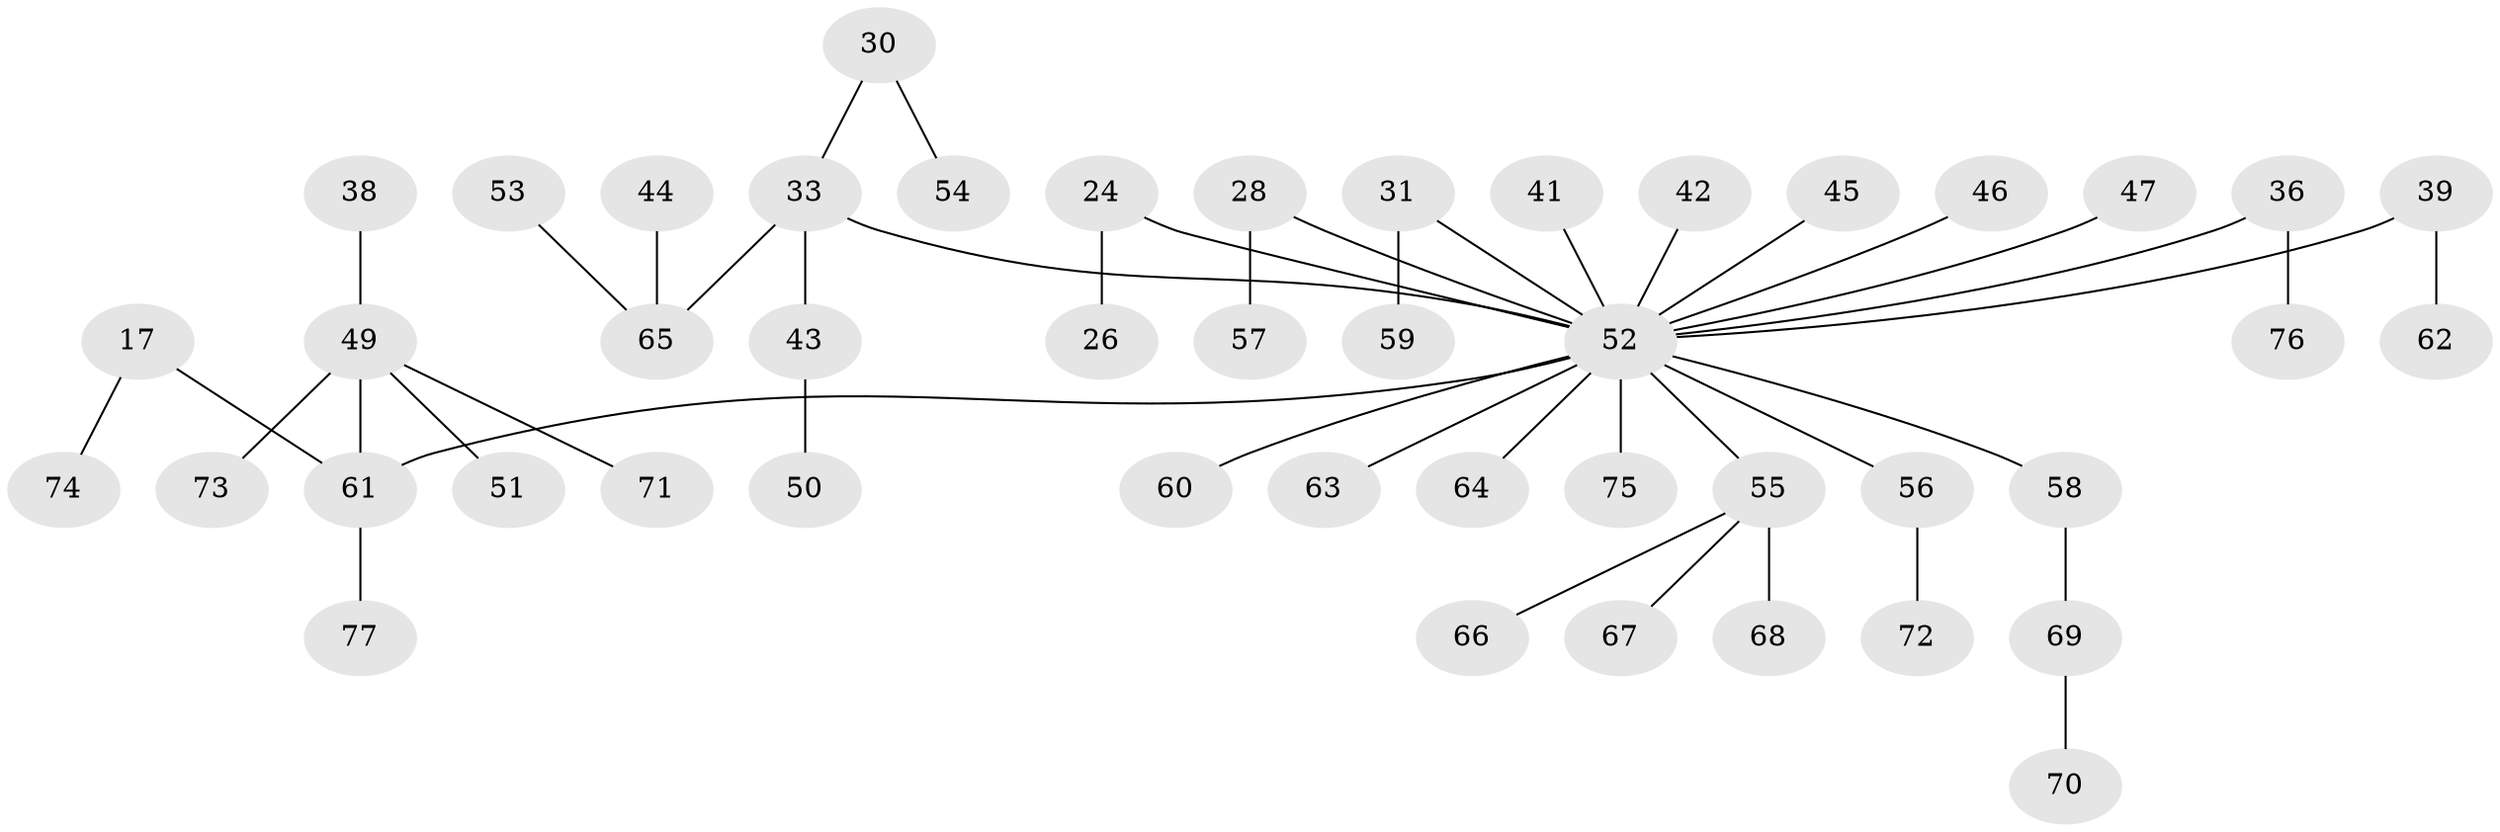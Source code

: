 // original degree distribution, {4: 0.11688311688311688, 2: 0.2857142857142857, 3: 0.14285714285714285, 5: 0.012987012987012988, 1: 0.44155844155844154}
// Generated by graph-tools (version 1.1) at 2025/56/03/04/25 21:56:02]
// undirected, 46 vertices, 45 edges
graph export_dot {
graph [start="1"]
  node [color=gray90,style=filled];
  17;
  24;
  26;
  28;
  30;
  31;
  33 [super="+6+11"];
  36;
  38;
  39;
  41;
  42;
  43;
  44;
  45;
  46;
  47;
  49 [super="+16+35+37"];
  50;
  51;
  52 [super="+48+40"];
  53;
  54;
  55;
  56;
  57;
  58;
  59;
  60;
  61 [super="+10"];
  62;
  63;
  64;
  65 [super="+13+18"];
  66;
  67;
  68;
  69;
  70;
  71;
  72;
  73;
  74;
  75;
  76;
  77;
  17 -- 74;
  17 -- 61;
  24 -- 26;
  24 -- 52;
  28 -- 57;
  28 -- 52;
  30 -- 54;
  30 -- 33;
  31 -- 59;
  31 -- 52;
  33 -- 43;
  33 -- 52;
  33 -- 65;
  36 -- 76;
  36 -- 52;
  38 -- 49;
  39 -- 62;
  39 -- 52;
  41 -- 52;
  42 -- 52;
  43 -- 50;
  44 -- 65;
  45 -- 52;
  46 -- 52;
  47 -- 52;
  49 -- 51;
  49 -- 73;
  49 -- 61;
  49 -- 71;
  52 -- 58;
  52 -- 55;
  52 -- 64;
  52 -- 75;
  52 -- 56;
  52 -- 60;
  52 -- 61;
  52 -- 63;
  53 -- 65;
  55 -- 66;
  55 -- 67;
  55 -- 68;
  56 -- 72;
  58 -- 69;
  61 -- 77;
  69 -- 70;
}
